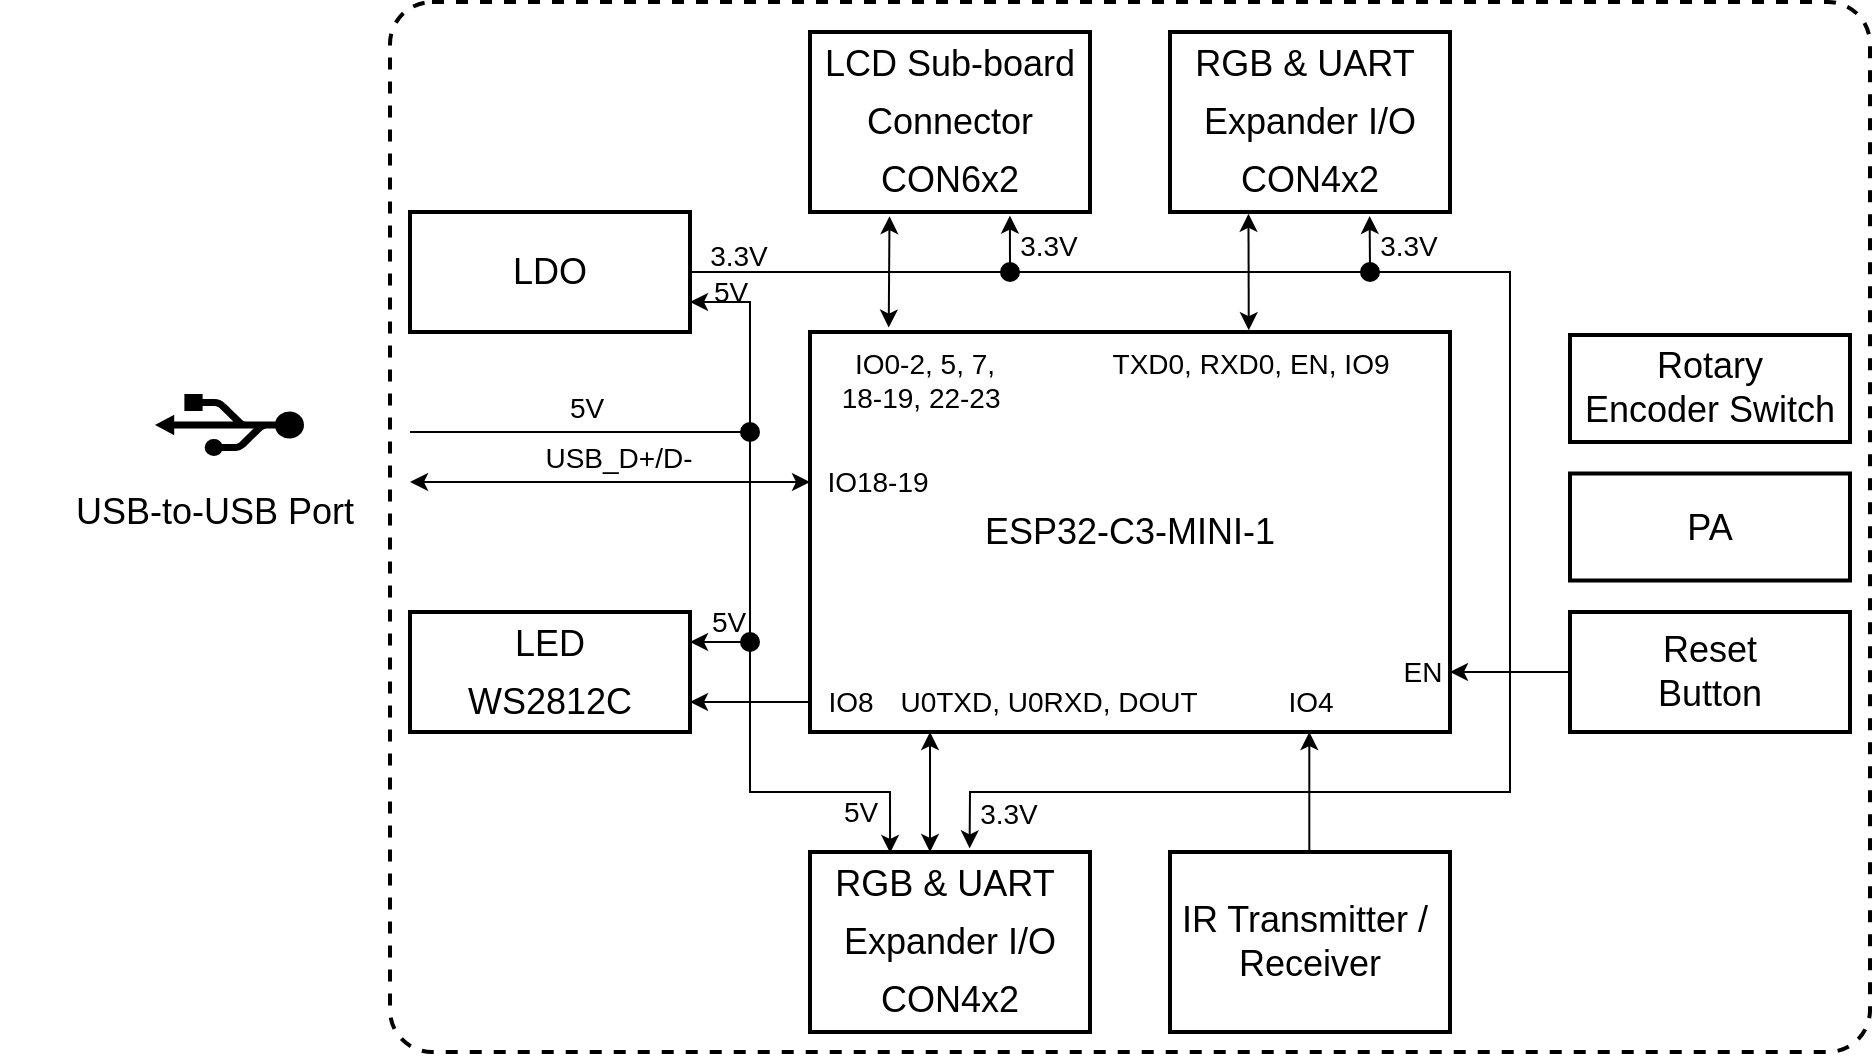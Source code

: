 <mxfile>
    <diagram id="HYrvO5Fi4T7YHE_qCGP1" name="Page-1">
        <mxGraphModel dx="1213" dy="304" grid="1" gridSize="5" guides="1" tooltips="1" connect="1" arrows="1" fold="1" page="1" pageScale="1" pageWidth="827" pageHeight="1169" background="#ffffff" math="0" shadow="0">
            <root>
                <mxCell id="0"/>
                <mxCell id="1" parent="0"/>
                <mxCell id="323" value="" style="rounded=1;whiteSpace=wrap;html=1;shadow=0;labelBackgroundColor=#FFFFFF;labelBorderColor=default;sketch=0;fontSize=23;fontColor=#000000;strokeColor=#000000;strokeWidth=2;fillColor=none;dashed=1;arcSize=4;" parent="1" vertex="1">
                    <mxGeometry x="-285" y="230" width="740" height="525" as="geometry"/>
                </mxCell>
                <mxCell id="249" value="&lt;font style=&quot;font-size: 18px&quot;&gt;ESP32-C3-MINI-1&lt;/font&gt;" style="rounded=0;whiteSpace=wrap;html=1;fontColor=#000000;fillColor=#FFFFFF;strokeColor=#000000;strokeWidth=2;" parent="1" vertex="1">
                    <mxGeometry x="-75" y="395" width="320" height="200" as="geometry"/>
                </mxCell>
                <mxCell id="251" value="" style="shape=mxgraph.signs.tech.usb;html=1;pointerEvents=1;verticalLabelPosition=middle;verticalAlign=middle;align=right;labelBackgroundColor=none;fontSize=18;rotation=-90;labelPosition=left;fontColor=#000000;strokeColor=#000000;fillColor=#000000;" parent="1" vertex="1">
                    <mxGeometry x="-380" y="405" width="30" height="73" as="geometry"/>
                </mxCell>
                <mxCell id="252" value="&lt;font style=&quot;font-size: 18px&quot;&gt;USB-to-USB Port&lt;/font&gt;" style="text;html=1;strokeColor=none;fillColor=none;align=center;verticalAlign=middle;whiteSpace=wrap;rounded=0;shadow=0;dashed=1;labelBackgroundColor=none;labelBorderColor=none;sketch=0;fontSize=23;fontColor=#000000;" parent="1" vertex="1">
                    <mxGeometry x="-480" y="468" width="215" height="30" as="geometry"/>
                </mxCell>
                <mxCell id="253" value="&lt;font style=&quot;font-size: 18px ; line-height: 1.6&quot;&gt;LED&lt;br&gt;WS2812C&lt;br&gt;&lt;/font&gt;" style="rounded=0;whiteSpace=wrap;html=1;fontColor=#000000;fillColor=#FFFFFF;strokeColor=#000000;strokeWidth=2;" parent="1" vertex="1">
                    <mxGeometry x="-275" y="535" width="140" height="60" as="geometry"/>
                </mxCell>
                <mxCell id="254" value="&lt;font style=&quot;font-size: 18px&quot;&gt;Reset&lt;br&gt;Button&lt;br&gt;&lt;/font&gt;" style="rounded=0;whiteSpace=wrap;html=1;fontColor=#000000;fillColor=#FFFFFF;strokeColor=#000000;strokeWidth=2;" parent="1" vertex="1">
                    <mxGeometry x="305" y="535" width="140" height="60" as="geometry"/>
                </mxCell>
                <mxCell id="259" value="&lt;font style=&quot;font-size: 18px ; line-height: 1.6&quot;&gt;LCD Sub-board Connector&lt;br&gt;CON6x2&lt;br&gt;&lt;/font&gt;" style="rounded=0;whiteSpace=wrap;html=1;fontColor=#000000;fillColor=#FFFFFF;strokeColor=#000000;strokeWidth=2;" parent="1" vertex="1">
                    <mxGeometry x="-75" y="245" width="140" height="90" as="geometry"/>
                </mxCell>
                <mxCell id="261" value="&lt;font style=&quot;font-size: 18px ; line-height: 1.6&quot;&gt;LDO&lt;br&gt;&lt;/font&gt;" style="rounded=0;whiteSpace=wrap;html=1;fontColor=#000000;fillColor=#FFFFFF;strokeColor=#000000;strokeWidth=2;" parent="1" vertex="1">
                    <mxGeometry x="-275" y="335" width="140" height="60" as="geometry"/>
                </mxCell>
                <mxCell id="265" value="&lt;font style=&quot;font-size: 18px ; line-height: 1.6&quot;&gt;RGB &amp;amp; UART&amp;nbsp;&lt;br&gt;Expander I/O&lt;br&gt;CON4x2&lt;br&gt;&lt;/font&gt;" style="rounded=0;whiteSpace=wrap;html=1;fontColor=#000000;fillColor=#FFFFFF;strokeColor=#000000;strokeWidth=2;" parent="1" vertex="1">
                    <mxGeometry x="105" y="245" width="140" height="90" as="geometry"/>
                </mxCell>
                <mxCell id="271" value="" style="endArrow=classic;html=1;fontSize=18;fontColor=#000000;strokeColor=#000000;entryX=0;entryY=0.125;entryDx=0;entryDy=0;entryPerimeter=0;startArrow=classic;startFill=1;" parent="1" edge="1">
                    <mxGeometry width="50" height="50" relative="1" as="geometry">
                        <mxPoint x="-275" y="470" as="sourcePoint"/>
                        <mxPoint x="-75" y="470" as="targetPoint"/>
                    </mxGeometry>
                </mxCell>
                <mxCell id="273" value="&lt;span style=&quot;color: rgb(0 , 0 , 0) ; font-size: 14px&quot;&gt;USB_D+/D-&lt;/span&gt;" style="edgeLabel;html=1;align=center;verticalAlign=middle;resizable=0;points=[];labelBackgroundColor=none;" parent="271" vertex="1" connectable="0">
                    <mxGeometry x="0.09" y="1" relative="1" as="geometry">
                        <mxPoint x="-5" y="-11" as="offset"/>
                    </mxGeometry>
                </mxCell>
                <mxCell id="274" value="" style="endArrow=none;html=1;fontSize=18;fontColor=#000000;strokeColor=#000000;startArrow=none;startFill=0;endFill=0;" parent="1" edge="1">
                    <mxGeometry width="50" height="50" relative="1" as="geometry">
                        <mxPoint x="-275" y="445" as="sourcePoint"/>
                        <mxPoint x="-105" y="445" as="targetPoint"/>
                    </mxGeometry>
                </mxCell>
                <mxCell id="275" value="&lt;span style=&quot;color: rgb(0 , 0 , 0) ; font-size: 14px&quot;&gt;5V&lt;/span&gt;" style="edgeLabel;html=1;align=center;verticalAlign=middle;resizable=0;points=[];labelBackgroundColor=none;" parent="274" vertex="1" connectable="0">
                    <mxGeometry x="0.09" y="1" relative="1" as="geometry">
                        <mxPoint x="-5" y="-11" as="offset"/>
                    </mxGeometry>
                </mxCell>
                <mxCell id="277" value="" style="endArrow=none;html=1;strokeColor=#000000;exitX=1;exitY=0.5;exitDx=0;exitDy=0;" parent="1" source="261" edge="1">
                    <mxGeometry width="50" height="50" relative="1" as="geometry">
                        <mxPoint x="-125" y="365" as="sourcePoint"/>
                        <mxPoint x="205" y="365" as="targetPoint"/>
                    </mxGeometry>
                </mxCell>
                <mxCell id="278" value="" style="endArrow=classic;html=1;strokeColor=#000000;entryX=0.713;entryY=1.022;entryDx=0;entryDy=0;entryPerimeter=0;" parent="1" target="265" edge="1">
                    <mxGeometry width="50" height="50" relative="1" as="geometry">
                        <mxPoint x="205" y="365" as="sourcePoint"/>
                        <mxPoint x="160" y="355" as="targetPoint"/>
                    </mxGeometry>
                </mxCell>
                <mxCell id="279" value="" style="endArrow=classic;html=1;strokeColor=#000000;entryX=0.714;entryY=1.02;entryDx=0;entryDy=0;entryPerimeter=0;" parent="1" target="259" edge="1">
                    <mxGeometry width="50" height="50" relative="1" as="geometry">
                        <mxPoint x="25" y="365" as="sourcePoint"/>
                        <mxPoint x="25.0" y="340.0" as="targetPoint"/>
                    </mxGeometry>
                </mxCell>
                <mxCell id="280" value="" style="endArrow=classic;html=1;fontSize=18;fontColor=#000000;strokeColor=#000000;startArrow=classic;startFill=1;entryX=0.284;entryY=1.023;entryDx=0;entryDy=0;entryPerimeter=0;exitX=0.123;exitY=-0.011;exitDx=0;exitDy=0;exitPerimeter=0;" parent="1" source="249" target="259" edge="1">
                    <mxGeometry width="50" height="50" relative="1" as="geometry">
                        <mxPoint x="-35" y="390" as="sourcePoint"/>
                        <mxPoint x="-35.38" y="343.9" as="targetPoint"/>
                    </mxGeometry>
                </mxCell>
                <mxCell id="281" value="&lt;span style=&quot;color: rgb(0 , 0 , 0) ; font-size: 14px&quot;&gt;IO0-2, 5, 7, &lt;br&gt;18-19, 22-23&amp;nbsp;&lt;br&gt;&lt;/span&gt;" style="edgeLabel;html=1;align=center;verticalAlign=middle;resizable=0;points=[];labelBackgroundColor=none;" parent="280" vertex="1" connectable="0">
                    <mxGeometry x="0.09" y="1" relative="1" as="geometry">
                        <mxPoint x="18" y="56" as="offset"/>
                    </mxGeometry>
                </mxCell>
                <mxCell id="282" value="" style="endArrow=classic;html=1;strokeColor=#000000;entryX=1;entryY=0.75;entryDx=0;entryDy=0;rounded=0;" parent="1" target="261" edge="1">
                    <mxGeometry width="50" height="50" relative="1" as="geometry">
                        <mxPoint x="-105" y="445" as="sourcePoint"/>
                        <mxPoint x="-105.0" y="395.0" as="targetPoint"/>
                        <Array as="points">
                            <mxPoint x="-105" y="380"/>
                        </Array>
                    </mxGeometry>
                </mxCell>
                <mxCell id="283" value="" style="endArrow=classic;html=1;rounded=0;strokeColor=#000000;entryX=1;entryY=0.25;entryDx=0;entryDy=0;" parent="1" target="253" edge="1">
                    <mxGeometry width="50" height="50" relative="1" as="geometry">
                        <mxPoint x="-105" y="445" as="sourcePoint"/>
                        <mxPoint x="-105" y="465" as="targetPoint"/>
                        <Array as="points">
                            <mxPoint x="-105" y="550"/>
                        </Array>
                    </mxGeometry>
                </mxCell>
                <mxCell id="284" value="" style="endArrow=none;startArrow=classic;html=1;rounded=0;strokeColor=#000000;exitX=1;exitY=0.75;exitDx=0;exitDy=0;entryX=0;entryY=0.925;entryDx=0;entryDy=0;entryPerimeter=0;endFill=0;" parent="1" source="253" target="249" edge="1">
                    <mxGeometry width="50" height="50" relative="1" as="geometry">
                        <mxPoint x="25" y="520" as="sourcePoint"/>
                        <mxPoint x="-80" y="580" as="targetPoint"/>
                    </mxGeometry>
                </mxCell>
                <mxCell id="287" value="" style="endArrow=classic;html=1;fontSize=18;fontColor=#000000;strokeColor=#000000;entryX=0;entryY=0.125;entryDx=0;entryDy=0;entryPerimeter=0;startArrow=classic;startFill=1;exitX=0.188;exitY=-0.009;exitDx=0;exitDy=0;exitPerimeter=0;" parent="1" edge="1">
                    <mxGeometry width="50" height="50" relative="1" as="geometry">
                        <mxPoint x="144.39" y="394.1" as="sourcePoint"/>
                        <mxPoint x="144.23" y="335.9" as="targetPoint"/>
                    </mxGeometry>
                </mxCell>
                <mxCell id="288" value="&lt;span style=&quot;color: rgb(0 , 0 , 0) ; font-size: 14px&quot;&gt;TXD0, RXD0, EN, IO9&lt;br&gt;&lt;/span&gt;" style="edgeLabel;html=1;align=center;verticalAlign=middle;resizable=0;points=[];labelBackgroundColor=none;" parent="287" vertex="1" connectable="0">
                    <mxGeometry x="0.09" y="1" relative="1" as="geometry">
                        <mxPoint x="1" y="48" as="offset"/>
                    </mxGeometry>
                </mxCell>
                <mxCell id="291" value="" style="endArrow=classic;html=1;rounded=0;fontSize=14;fontColor=#000000;strokeColor=#000000;exitX=0;exitY=0.5;exitDx=0;exitDy=0;entryX=1.003;entryY=0.151;entryDx=0;entryDy=0;entryPerimeter=0;" parent="1" source="254" edge="1">
                    <mxGeometry width="50" height="50" relative="1" as="geometry">
                        <mxPoint x="304.04" y="564.79" as="sourcePoint"/>
                        <mxPoint x="245.0" y="564.99" as="targetPoint"/>
                    </mxGeometry>
                </mxCell>
                <mxCell id="294" value="EN" style="edgeLabel;html=1;align=center;verticalAlign=middle;resizable=0;points=[];fontSize=14;fontColor=#000000;labelBackgroundColor=none;" parent="291" vertex="1" connectable="0">
                    <mxGeometry x="0.443" y="-2" relative="1" as="geometry">
                        <mxPoint x="-31" y="2" as="offset"/>
                    </mxGeometry>
                </mxCell>
                <mxCell id="296" value="" style="endArrow=classic;html=1;rounded=0;fontSize=14;fontColor=#000000;strokeColor=#000000;entryX=0.286;entryY=0.005;entryDx=0;entryDy=0;entryPerimeter=0;" parent="1" edge="1">
                    <mxGeometry width="50" height="50" relative="1" as="geometry">
                        <mxPoint x="-105" y="550" as="sourcePoint"/>
                        <mxPoint x="-34.96" y="655.45" as="targetPoint"/>
                        <Array as="points">
                            <mxPoint x="-105" y="625"/>
                            <mxPoint x="-35" y="625"/>
                        </Array>
                    </mxGeometry>
                </mxCell>
                <mxCell id="297" value="" style="endArrow=classic;startArrow=classic;html=1;rounded=0;fontSize=14;fontColor=#000000;strokeColor=#000000;" parent="1" edge="1">
                    <mxGeometry width="50" height="50" relative="1" as="geometry">
                        <mxPoint x="-15" y="655" as="sourcePoint"/>
                        <mxPoint x="-15" y="595" as="targetPoint"/>
                    </mxGeometry>
                </mxCell>
                <mxCell id="299" value="" style="endArrow=classic;html=1;rounded=0;fontSize=14;fontColor=#000000;strokeColor=#000000;entryX=0.57;entryY=-0.02;entryDx=0;entryDy=0;entryPerimeter=0;" parent="1" edge="1">
                    <mxGeometry width="50" height="50" relative="1" as="geometry">
                        <mxPoint x="205" y="365" as="sourcePoint"/>
                        <mxPoint x="4.8" y="653.2" as="targetPoint"/>
                        <Array as="points">
                            <mxPoint x="275" y="365"/>
                            <mxPoint x="275" y="625"/>
                            <mxPoint x="5" y="625"/>
                        </Array>
                    </mxGeometry>
                </mxCell>
                <mxCell id="300" value="" style="endArrow=classic;startArrow=none;html=1;rounded=0;fontSize=14;fontColor=#000000;strokeColor=#000000;startFill=0;" parent="1" edge="1">
                    <mxGeometry width="50" height="50" relative="1" as="geometry">
                        <mxPoint x="174.66" y="655" as="sourcePoint"/>
                        <mxPoint x="174.66" y="595" as="targetPoint"/>
                    </mxGeometry>
                </mxCell>
                <mxCell id="302" value="&lt;span style=&quot;color: rgb(0 , 0 , 0) ; font-size: 14px&quot;&gt;5V&lt;/span&gt;" style="edgeLabel;html=1;align=center;verticalAlign=middle;resizable=0;points=[];labelBackgroundColor=none;" parent="1" vertex="1" connectable="0">
                    <mxGeometry x="-50" y="630" as="geometry">
                        <mxPoint y="5" as="offset"/>
                    </mxGeometry>
                </mxCell>
                <mxCell id="305" value="&lt;span style=&quot;color: rgb(0 , 0 , 0) ; font-size: 14px&quot;&gt;3.3V&lt;/span&gt;" style="edgeLabel;html=1;align=center;verticalAlign=middle;resizable=0;points=[];labelBackgroundColor=none;" parent="1" vertex="1" connectable="0">
                    <mxGeometry x="50" y="350" as="geometry">
                        <mxPoint x="-6" y="2" as="offset"/>
                    </mxGeometry>
                </mxCell>
                <mxCell id="306" value="&lt;span style=&quot;color: rgb(0 , 0 , 0) ; font-size: 14px&quot;&gt;3.3V&lt;/span&gt;" style="edgeLabel;html=1;align=center;verticalAlign=middle;resizable=0;points=[];labelBackgroundColor=none;" parent="1" vertex="1" connectable="0">
                    <mxGeometry x="230" y="350" as="geometry">
                        <mxPoint x="-6" y="2" as="offset"/>
                    </mxGeometry>
                </mxCell>
                <mxCell id="308" value="&lt;span style=&quot;color: rgb(0 , 0 , 0) ; font-size: 14px&quot;&gt;3.3V&lt;/span&gt;" style="edgeLabel;html=1;align=center;verticalAlign=middle;resizable=0;points=[];labelBackgroundColor=none;" parent="1" vertex="1" connectable="0">
                    <mxGeometry x="35" y="640" as="geometry">
                        <mxPoint x="-11" y="-4" as="offset"/>
                    </mxGeometry>
                </mxCell>
                <mxCell id="309" value="" style="shape=ellipse;fillColor=#000000;strokeColor=none;html=1;sketch=0;shadow=0;labelBackgroundColor=#FFFFFF;labelBorderColor=default;fontSize=20;fontColor=#000000;" parent="1" vertex="1">
                    <mxGeometry x="20" y="360" width="10" height="10" as="geometry"/>
                </mxCell>
                <mxCell id="317" value="" style="shape=ellipse;fillColor=#000000;strokeColor=none;html=1;sketch=0;shadow=0;labelBackgroundColor=#FFFFFF;labelBorderColor=default;fontSize=20;fontColor=#000000;" parent="1" vertex="1">
                    <mxGeometry x="200" y="360" width="10" height="10" as="geometry"/>
                </mxCell>
                <mxCell id="318" value="" style="shape=ellipse;fillColor=#000000;strokeColor=none;html=1;sketch=0;shadow=0;labelBackgroundColor=#FFFFFF;labelBorderColor=default;fontSize=20;fontColor=#000000;" parent="1" vertex="1">
                    <mxGeometry x="-110" y="440" width="10" height="10" as="geometry"/>
                </mxCell>
                <mxCell id="321" value="" style="shape=ellipse;fillColor=#000000;strokeColor=none;html=1;sketch=0;shadow=0;labelBackgroundColor=#FFFFFF;labelBorderColor=default;fontSize=20;fontColor=#000000;" parent="1" vertex="1">
                    <mxGeometry x="-110" y="545" width="10" height="10" as="geometry"/>
                </mxCell>
                <mxCell id="322" value="&lt;span style=&quot;color: rgb(0 , 0 , 0) ; font-size: 14px&quot;&gt;5V&lt;/span&gt;" style="edgeLabel;html=1;align=center;verticalAlign=middle;resizable=0;points=[];labelBackgroundColor=none;" parent="1" vertex="1" connectable="0">
                    <mxGeometry x="-115" y="540" as="geometry">
                        <mxPoint x="-1" as="offset"/>
                    </mxGeometry>
                </mxCell>
                <mxCell id="324" value="&lt;span style=&quot;color: rgb(0 , 0 , 0) ; font-size: 14px&quot;&gt;5V&lt;/span&gt;" style="edgeLabel;html=1;align=center;verticalAlign=middle;resizable=0;points=[];labelBackgroundColor=none;" parent="1" vertex="1" connectable="0">
                    <mxGeometry x="-115.002" y="370" as="geometry">
                        <mxPoint y="5" as="offset"/>
                    </mxGeometry>
                </mxCell>
                <mxCell id="325" value="&lt;span style=&quot;color: rgb(0 , 0 , 0) ; font-size: 14px&quot;&gt;3.3V&lt;/span&gt;" style="edgeLabel;html=1;align=center;verticalAlign=middle;resizable=0;points=[];labelBackgroundColor=none;" vertex="1" connectable="0" parent="1">
                    <mxGeometry x="-105" y="355" as="geometry">
                        <mxPoint x="-6" y="2" as="offset"/>
                    </mxGeometry>
                </mxCell>
                <mxCell id="326" value="&lt;font style=&quot;font-size: 18px ; line-height: 1.6&quot;&gt;RGB &amp;amp; UART&amp;nbsp;&lt;br&gt;Expander I/O&lt;br&gt;CON4x2&lt;br&gt;&lt;/font&gt;" style="rounded=0;whiteSpace=wrap;html=1;fontColor=#000000;fillColor=#FFFFFF;strokeColor=#000000;strokeWidth=2;" vertex="1" parent="1">
                    <mxGeometry x="-75" y="655" width="140" height="90" as="geometry"/>
                </mxCell>
                <mxCell id="327" value="&lt;span style=&quot;color: rgb(0 , 0 , 0) ; font-size: 14px&quot;&gt;&lt;br&gt;&lt;/span&gt;" style="edgeLabel;html=1;align=center;verticalAlign=middle;resizable=0;points=[];labelBackgroundColor=none;" vertex="1" connectable="0" parent="1">
                    <mxGeometry x="40.002" y="550.003" as="geometry"/>
                </mxCell>
                <mxCell id="330" value="&lt;span style=&quot;color: rgb(0, 0, 0); font-size: 14px;&quot;&gt;U0TXD, U0RXD, DOUT&lt;/span&gt;" style="text;html=1;strokeColor=none;fillColor=none;align=center;verticalAlign=middle;whiteSpace=wrap;rounded=0;" vertex="1" parent="1">
                    <mxGeometry x="-31" y="570" width="151" height="20" as="geometry"/>
                </mxCell>
                <mxCell id="333" value="&lt;span style=&quot;color: rgb(0, 0, 0); font-size: 14px;&quot;&gt;IO8&lt;/span&gt;" style="text;html=1;strokeColor=none;fillColor=none;align=center;verticalAlign=middle;whiteSpace=wrap;rounded=0;" vertex="1" parent="1">
                    <mxGeometry x="-72" y="570" width="35" height="20" as="geometry"/>
                </mxCell>
                <mxCell id="334" value="&lt;span style=&quot;color: rgb(0, 0, 0); font-size: 14px;&quot;&gt;IO18-19&lt;/span&gt;" style="text;html=1;strokeColor=none;fillColor=none;align=center;verticalAlign=middle;whiteSpace=wrap;rounded=0;" vertex="1" parent="1">
                    <mxGeometry x="-70" y="460" width="57.5" height="20" as="geometry"/>
                </mxCell>
                <mxCell id="335" value="&lt;font&gt;&lt;span style=&quot;font-size: 18px&quot;&gt;Rotary &lt;br&gt;Encoder Switch&lt;/span&gt;&lt;br&gt;&lt;/font&gt;" style="rounded=0;whiteSpace=wrap;html=1;fillColor=#FFFFFF;strokeColor=#000000;fontColor=#000000;strokeWidth=2;" vertex="1" parent="1">
                    <mxGeometry x="305" y="396.5" width="140" height="53.5" as="geometry"/>
                </mxCell>
                <mxCell id="336" value="&lt;font&gt;&lt;span style=&quot;font-size: 18px;&quot;&gt;PA&lt;/span&gt;&lt;br&gt;&lt;/font&gt;" style="rounded=0;whiteSpace=wrap;html=1;fillColor=#FFFFFF;strokeColor=#000000;fontColor=#000000;strokeWidth=2;" vertex="1" parent="1">
                    <mxGeometry x="305" y="465.75" width="140" height="53.5" as="geometry"/>
                </mxCell>
                <mxCell id="337" value="&lt;div style=&quot;&quot;&gt;&lt;span style=&quot;font-size: 18px; background-color: initial;&quot;&gt;IR Transmitter /&amp;nbsp;&lt;/span&gt;&lt;/div&gt;&lt;div style=&quot;&quot;&gt;&lt;span style=&quot;font-size: 18px;&quot;&gt;Receiver&lt;/span&gt;&lt;/div&gt;" style="rounded=0;whiteSpace=wrap;html=1;fontColor=#000000;fillColor=#FFFFFF;strokeColor=#000000;strokeWidth=2;align=center;" vertex="1" parent="1">
                    <mxGeometry x="105" y="655" width="140" height="90" as="geometry"/>
                </mxCell>
                <mxCell id="338" value="&lt;font color=&quot;#000000&quot;&gt;&lt;span style=&quot;font-size: 14px;&quot;&gt;IO4&lt;/span&gt;&lt;/font&gt;" style="text;html=1;strokeColor=none;fillColor=none;align=center;verticalAlign=middle;whiteSpace=wrap;rounded=0;" vertex="1" parent="1">
                    <mxGeometry x="144.75" y="570" width="60.5" height="20" as="geometry"/>
                </mxCell>
            </root>
        </mxGraphModel>
    </diagram>
</mxfile>